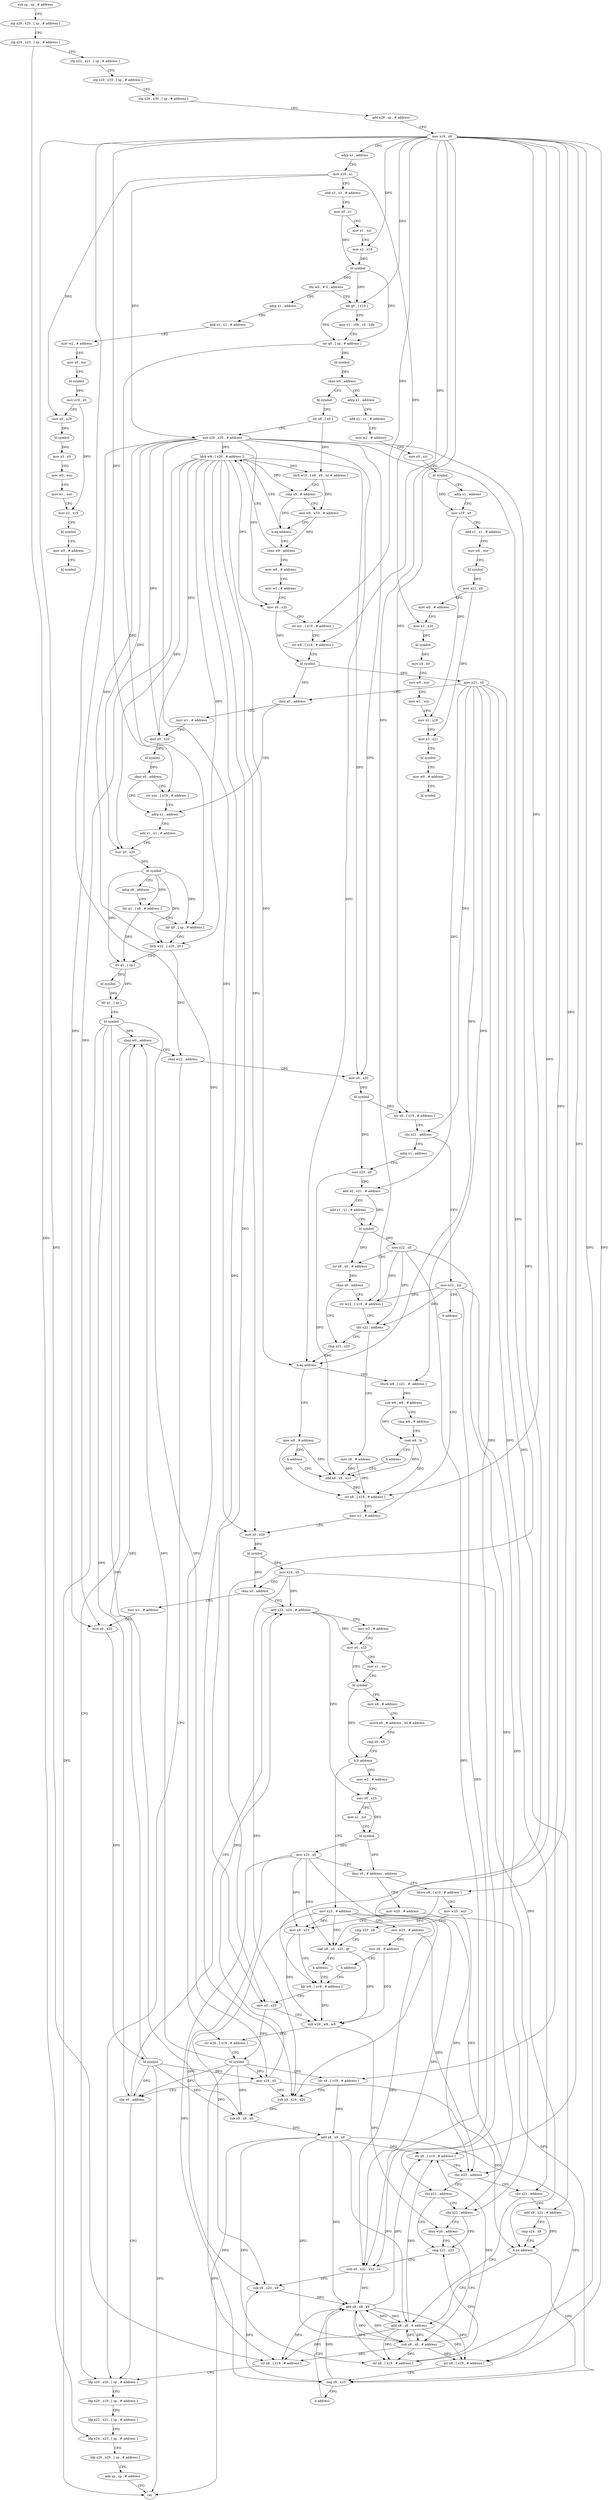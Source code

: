 digraph "func" {
"4205384" [label = "sub sp , sp , # address" ]
"4205388" [label = "stp x26 , x25 , [ sp , # address ]" ]
"4205392" [label = "stp x24 , x23 , [ sp , # address ]" ]
"4205396" [label = "stp x22 , x21 , [ sp , # address ]" ]
"4205400" [label = "stp x20 , x19 , [ sp , # address ]" ]
"4205404" [label = "stp x29 , x30 , [ sp , # address ]" ]
"4205408" [label = "add x29 , sp , # address" ]
"4205412" [label = "mov x19 , x0" ]
"4205416" [label = "adrp x3 , address" ]
"4205420" [label = "mov x20 , x1" ]
"4205424" [label = "add x3 , x3 , # address" ]
"4205428" [label = "mov x0 , x1" ]
"4205432" [label = "mov x1 , xzr" ]
"4205436" [label = "mov x2 , x19" ]
"4205440" [label = "bl symbol" ]
"4205444" [label = "tbz w0 , # 0 , address" ]
"4206012" [label = "adrp x1 , address" ]
"4205448" [label = "ldr q0 , [ x19 ]" ]
"4206016" [label = "add x1 , x1 , # address" ]
"4206020" [label = "mov w2 , # address" ]
"4206024" [label = "mov x0 , xzr" ]
"4206028" [label = "bl symbol" ]
"4206032" [label = "mov x19 , x0" ]
"4206036" [label = "mov x0 , x20" ]
"4206040" [label = "bl symbol" ]
"4206044" [label = "mov x3 , x0" ]
"4206048" [label = "mov w0 , wzr" ]
"4206052" [label = "mov w1 , wzr" ]
"4206056" [label = "mov x2 , x19" ]
"4206060" [label = "bl symbol" ]
"4206064" [label = "mov w0 , # address" ]
"4206068" [label = "bl symbol" ]
"4205452" [label = "mov v1 . 16b , v0 . 16b" ]
"4205456" [label = "str q0 , [ sp , # address ]" ]
"4205460" [label = "bl symbol" ]
"4205464" [label = "cbnz w0 , address" ]
"4206072" [label = "adrp x1 , address" ]
"4205468" [label = "bl symbol" ]
"4206076" [label = "add x1 , x1 , # address" ]
"4206080" [label = "mov w2 , # address" ]
"4206084" [label = "mov x0 , xzr" ]
"4206088" [label = "bl symbol" ]
"4206092" [label = "adrp x1 , address" ]
"4206096" [label = "mov x19 , x0" ]
"4206100" [label = "add x1 , x1 , # address" ]
"4206104" [label = "mov w0 , wzr" ]
"4206108" [label = "bl symbol" ]
"4206112" [label = "mov x21 , x0" ]
"4206116" [label = "mov w0 , # address" ]
"4206120" [label = "mov x1 , x20" ]
"4206124" [label = "bl symbol" ]
"4206128" [label = "mov x4 , x0" ]
"4206132" [label = "mov w0 , wzr" ]
"4206136" [label = "mov w1 , wzr" ]
"4206140" [label = "mov x2 , x19" ]
"4206144" [label = "mov x3 , x21" ]
"4206148" [label = "bl symbol" ]
"4206152" [label = "mov w0 , # address" ]
"4206156" [label = "bl symbol" ]
"4205472" [label = "ldr x8 , [ x0 ]" ]
"4205476" [label = "sub x20 , x20 , # address" ]
"4205480" [label = "ldrb w9 , [ x20 , # address ]!" ]
"4205484" [label = "ldrh w10 , [ x8 , x9 , lsl # address ]" ]
"4205488" [label = "cmp x9 , # address" ]
"4205492" [label = "and w9 , w10 , # address" ]
"4205496" [label = "b.eq address" ]
"4205500" [label = "cbnz w9 , address" ]
"4205504" [label = "mov w8 , # address" ]
"4205508" [label = "mov w1 , # address" ]
"4205512" [label = "mov x0 , x20" ]
"4205516" [label = "str xzr , [ x19 , # address ]" ]
"4205520" [label = "str w8 , [ x19 , # address ]" ]
"4205524" [label = "bl symbol" ]
"4205528" [label = "mov x21 , x0" ]
"4205532" [label = "cbnz x0 , address" ]
"4205556" [label = "adrp x1 , address" ]
"4205536" [label = "mov w1 , # address" ]
"4205560" [label = "add x1 , x1 , # address" ]
"4205564" [label = "mov x0 , x20" ]
"4205568" [label = "bl symbol" ]
"4205572" [label = "adrp x8 , address" ]
"4205576" [label = "ldr q1 , [ x8 , # address ]" ]
"4205580" [label = "ldr q0 , [ sp , # address ]" ]
"4205584" [label = "ldrb w22 , [ x20 , x0 ]" ]
"4205588" [label = "str q1 , [ sp ]" ]
"4205592" [label = "bl symbol" ]
"4205596" [label = "ldr q1 , [ sp ]" ]
"4205600" [label = "bl symbol" ]
"4205604" [label = "cbnz w0 , address" ]
"4205984" [label = "ldp x29 , x30 , [ sp , # address ]" ]
"4205608" [label = "cbnz w22 , address" ]
"4205540" [label = "mov x0 , x20" ]
"4205544" [label = "bl symbol" ]
"4205548" [label = "cbnz x0 , address" ]
"4205552" [label = "str wzr , [ x19 , # address ]" ]
"4205988" [label = "ldp x20 , x19 , [ sp , # address ]" ]
"4205992" [label = "ldp x22 , x21 , [ sp , # address ]" ]
"4205996" [label = "ldp x24 , x23 , [ sp , # address ]" ]
"4206000" [label = "ldp x26 , x25 , [ sp , # address ]" ]
"4206004" [label = "add sp , sp , # address" ]
"4206008" [label = "ret" ]
"4205612" [label = "mov x0 , x20" ]
"4205616" [label = "bl symbol" ]
"4205620" [label = "str x0 , [ x19 , # address ]" ]
"4205624" [label = "cbz x21 , address" ]
"4205696" [label = "mov x22 , xzr" ]
"4205628" [label = "adrp x1 , address" ]
"4205700" [label = "b address" ]
"4205724" [label = "mov w1 , # address" ]
"4205632" [label = "mov x23 , x0" ]
"4205636" [label = "add x0 , x21 , # address" ]
"4205640" [label = "add x1 , x1 , # address" ]
"4205644" [label = "bl symbol" ]
"4205648" [label = "mov x22 , x0" ]
"4205652" [label = "lsr x8 , x0 , # address" ]
"4205656" [label = "cbnz x8 , address" ]
"4205668" [label = "cmp x21 , x20" ]
"4205660" [label = "str w22 , [ x19 , # address ]" ]
"4205728" [label = "mov x0 , x20" ]
"4205732" [label = "bl symbol" ]
"4205736" [label = "mov x24 , x0" ]
"4205740" [label = "cbnz x0 , address" ]
"4205764" [label = "add x23 , x24 , # address" ]
"4205744" [label = "mov w1 , # address" ]
"4205672" [label = "b.eq address" ]
"4205704" [label = "mov w8 , # address" ]
"4205676" [label = "ldurb w8 , [ x21 , #- address ]" ]
"4205664" [label = "cbz x22 , address" ]
"4205712" [label = "mov x8 , # address" ]
"4205768" [label = "mov w2 , # address" ]
"4205772" [label = "mov x0 , x23" ]
"4205776" [label = "mov x1 , xzr" ]
"4205780" [label = "bl symbol" ]
"4205784" [label = "mov x8 , # address" ]
"4205788" [label = "movk x8 , # address , lsl # address" ]
"4205792" [label = "cmp x0 , x8" ]
"4205796" [label = "b.lt address" ]
"4205844" [label = "mov x23 , # address" ]
"4205800" [label = "mov w2 , # address" ]
"4205748" [label = "mov x0 , x20" ]
"4205752" [label = "bl symbol" ]
"4205756" [label = "mov x24 , x0" ]
"4205760" [label = "cbz x0 , address" ]
"4205708" [label = "b address" ]
"4205716" [label = "add x8 , x8 , x23" ]
"4205680" [label = "sub w8 , w8 , # address" ]
"4205684" [label = "cmp w8 , # address" ]
"4205688" [label = "cset w8 , hi" ]
"4205692" [label = "b address" ]
"4205848" [label = "mov w25 , # address" ]
"4205852" [label = "mov x8 , # address" ]
"4205856" [label = "b address" ]
"4205868" [label = "ldr w9 , [ x19 , # address ]" ]
"4205804" [label = "mov x0 , x23" ]
"4205808" [label = "mov x1 , xzr" ]
"4205812" [label = "bl symbol" ]
"4205816" [label = "mov x23 , x0" ]
"4205820" [label = "tbnz x0 , # address , address" ]
"4205860" [label = "mov w25 , # address" ]
"4205824" [label = "ldrsw x8 , [ x19 , # address ]" ]
"4205720" [label = "str x8 , [ x19 , # address ]" ]
"4205872" [label = "mov x0 , x20" ]
"4205876" [label = "sub w26 , w9 , w8" ]
"4205880" [label = "str w26 , [ x19 , # address ]" ]
"4205884" [label = "bl symbol" ]
"4205888" [label = "ldr x8 , [ x19 , # address ]" ]
"4205892" [label = "sub x9 , x24 , x20" ]
"4205896" [label = "sub x9 , x9 , x0" ]
"4205900" [label = "add x8 , x9 , x8" ]
"4205904" [label = "str x8 , [ x19 , # address ]" ]
"4205908" [label = "cbz w25 , address" ]
"4205944" [label = "cbz x21 , address" ]
"4205912" [label = "cbz x21 , address" ]
"4205864" [label = "mov x8 , x23" ]
"4205828" [label = "mov w25 , wzr" ]
"4205832" [label = "cmp x23 , x8" ]
"4205836" [label = "csel x8 , x8 , x23 , gt" ]
"4205840" [label = "b address" ]
"4205964" [label = "cmp x22 , x23" ]
"4205948" [label = "cbz x22 , address" ]
"4205928" [label = "add x8 , x8 , # address" ]
"4205916" [label = "add x9 , x21 , # address" ]
"4205968" [label = "csel x9 , x22 , x23 , cc" ]
"4205972" [label = "sub x9 , x23 , x9" ]
"4205976" [label = "add x8 , x8 , x9" ]
"4205952" [label = "cbnz w26 , address" ]
"4205932" [label = "str x8 , [ x19 , # address ]" ]
"4205936" [label = "neg x9 , x23" ]
"4205920" [label = "cmp x24 , x9" ]
"4205924" [label = "b.ne address" ]
"4205956" [label = "sub x8 , x8 , # address" ]
"4205980" [label = "str x8 , [ x19 , # address ]" ]
"4205940" [label = "b address" ]
"4205960" [label = "str x8 , [ x19 , # address ]" ]
"4205384" -> "4205388" [ label = "CFG" ]
"4205388" -> "4205392" [ label = "CFG" ]
"4205392" -> "4205396" [ label = "CFG" ]
"4205392" -> "4205996" [ label = "DFG" ]
"4205396" -> "4205400" [ label = "CFG" ]
"4205400" -> "4205404" [ label = "CFG" ]
"4205404" -> "4205408" [ label = "CFG" ]
"4205408" -> "4205412" [ label = "CFG" ]
"4205412" -> "4205416" [ label = "CFG" ]
"4205412" -> "4205436" [ label = "DFG" ]
"4205412" -> "4205448" [ label = "DFG" ]
"4205412" -> "4205516" [ label = "DFG" ]
"4205412" -> "4205520" [ label = "DFG" ]
"4205412" -> "4205552" [ label = "DFG" ]
"4205412" -> "4205620" [ label = "DFG" ]
"4205412" -> "4205660" [ label = "DFG" ]
"4205412" -> "4205720" [ label = "DFG" ]
"4205412" -> "4205868" [ label = "DFG" ]
"4205412" -> "4205880" [ label = "DFG" ]
"4205412" -> "4205888" [ label = "DFG" ]
"4205412" -> "4205904" [ label = "DFG" ]
"4205412" -> "4205824" [ label = "DFG" ]
"4205412" -> "4205932" [ label = "DFG" ]
"4205412" -> "4205960" [ label = "DFG" ]
"4205412" -> "4205980" [ label = "DFG" ]
"4205416" -> "4205420" [ label = "CFG" ]
"4205420" -> "4205424" [ label = "CFG" ]
"4205420" -> "4206036" [ label = "DFG" ]
"4205420" -> "4206120" [ label = "DFG" ]
"4205420" -> "4205476" [ label = "DFG" ]
"4205424" -> "4205428" [ label = "CFG" ]
"4205428" -> "4205432" [ label = "CFG" ]
"4205428" -> "4205440" [ label = "DFG" ]
"4205432" -> "4205436" [ label = "CFG" ]
"4205436" -> "4205440" [ label = "DFG" ]
"4205440" -> "4205444" [ label = "DFG" ]
"4205440" -> "4205448" [ label = "DFG" ]
"4205440" -> "4205456" [ label = "DFG" ]
"4205444" -> "4206012" [ label = "CFG" ]
"4205444" -> "4205448" [ label = "CFG" ]
"4206012" -> "4206016" [ label = "CFG" ]
"4205448" -> "4205452" [ label = "CFG" ]
"4205448" -> "4205456" [ label = "DFG" ]
"4206016" -> "4206020" [ label = "CFG" ]
"4206020" -> "4206024" [ label = "CFG" ]
"4206024" -> "4206028" [ label = "CFG" ]
"4206028" -> "4206032" [ label = "DFG" ]
"4206032" -> "4206036" [ label = "CFG" ]
"4206032" -> "4206056" [ label = "DFG" ]
"4206036" -> "4206040" [ label = "DFG" ]
"4206040" -> "4206044" [ label = "DFG" ]
"4206044" -> "4206048" [ label = "CFG" ]
"4206048" -> "4206052" [ label = "CFG" ]
"4206052" -> "4206056" [ label = "CFG" ]
"4206056" -> "4206060" [ label = "CFG" ]
"4206060" -> "4206064" [ label = "CFG" ]
"4206064" -> "4206068" [ label = "CFG" ]
"4205452" -> "4205456" [ label = "CFG" ]
"4205456" -> "4205460" [ label = "DFG" ]
"4205456" -> "4205580" [ label = "DFG" ]
"4205460" -> "4205464" [ label = "DFG" ]
"4205464" -> "4206072" [ label = "CFG" ]
"4205464" -> "4205468" [ label = "CFG" ]
"4206072" -> "4206076" [ label = "CFG" ]
"4205468" -> "4205472" [ label = "DFG" ]
"4206076" -> "4206080" [ label = "CFG" ]
"4206080" -> "4206084" [ label = "CFG" ]
"4206084" -> "4206088" [ label = "CFG" ]
"4206088" -> "4206092" [ label = "CFG" ]
"4206088" -> "4206096" [ label = "DFG" ]
"4206092" -> "4206096" [ label = "CFG" ]
"4206096" -> "4206100" [ label = "CFG" ]
"4206096" -> "4206140" [ label = "DFG" ]
"4206100" -> "4206104" [ label = "CFG" ]
"4206104" -> "4206108" [ label = "CFG" ]
"4206108" -> "4206112" [ label = "DFG" ]
"4206112" -> "4206116" [ label = "CFG" ]
"4206112" -> "4206144" [ label = "DFG" ]
"4206116" -> "4206120" [ label = "CFG" ]
"4206120" -> "4206124" [ label = "DFG" ]
"4206124" -> "4206128" [ label = "DFG" ]
"4206128" -> "4206132" [ label = "CFG" ]
"4206132" -> "4206136" [ label = "CFG" ]
"4206136" -> "4206140" [ label = "CFG" ]
"4206140" -> "4206144" [ label = "CFG" ]
"4206144" -> "4206148" [ label = "CFG" ]
"4206148" -> "4206152" [ label = "CFG" ]
"4206152" -> "4206156" [ label = "CFG" ]
"4205472" -> "4205476" [ label = "CFG" ]
"4205472" -> "4205484" [ label = "DFG" ]
"4205476" -> "4205480" [ label = "DFG" ]
"4205476" -> "4205512" [ label = "DFG" ]
"4205476" -> "4205564" [ label = "DFG" ]
"4205476" -> "4205584" [ label = "DFG" ]
"4205476" -> "4205540" [ label = "DFG" ]
"4205476" -> "4205612" [ label = "DFG" ]
"4205476" -> "4205728" [ label = "DFG" ]
"4205476" -> "4205672" [ label = "DFG" ]
"4205476" -> "4205748" [ label = "DFG" ]
"4205476" -> "4205872" [ label = "DFG" ]
"4205476" -> "4205892" [ label = "DFG" ]
"4205480" -> "4205484" [ label = "DFG" ]
"4205480" -> "4205512" [ label = "DFG" ]
"4205480" -> "4205564" [ label = "DFG" ]
"4205480" -> "4205584" [ label = "DFG" ]
"4205480" -> "4205540" [ label = "DFG" ]
"4205480" -> "4205612" [ label = "DFG" ]
"4205480" -> "4205728" [ label = "DFG" ]
"4205480" -> "4205672" [ label = "DFG" ]
"4205480" -> "4205748" [ label = "DFG" ]
"4205480" -> "4205872" [ label = "DFG" ]
"4205480" -> "4205892" [ label = "DFG" ]
"4205480" -> "4205488" [ label = "DFG" ]
"4205484" -> "4205488" [ label = "CFG" ]
"4205484" -> "4205492" [ label = "DFG" ]
"4205488" -> "4205492" [ label = "CFG" ]
"4205488" -> "4205496" [ label = "DFG" ]
"4205492" -> "4205496" [ label = "CFG" ]
"4205492" -> "4205500" [ label = "DFG" ]
"4205496" -> "4205480" [ label = "CFG" ]
"4205496" -> "4205500" [ label = "CFG" ]
"4205500" -> "4205480" [ label = "CFG" ]
"4205500" -> "4205504" [ label = "CFG" ]
"4205504" -> "4205508" [ label = "CFG" ]
"4205508" -> "4205512" [ label = "CFG" ]
"4205512" -> "4205516" [ label = "CFG" ]
"4205512" -> "4205524" [ label = "DFG" ]
"4205516" -> "4205520" [ label = "CFG" ]
"4205520" -> "4205524" [ label = "CFG" ]
"4205524" -> "4205528" [ label = "DFG" ]
"4205524" -> "4205532" [ label = "DFG" ]
"4205528" -> "4205532" [ label = "CFG" ]
"4205528" -> "4205624" [ label = "DFG" ]
"4205528" -> "4205636" [ label = "DFG" ]
"4205528" -> "4205672" [ label = "DFG" ]
"4205528" -> "4205676" [ label = "DFG" ]
"4205528" -> "4205944" [ label = "DFG" ]
"4205528" -> "4205912" [ label = "DFG" ]
"4205528" -> "4205916" [ label = "DFG" ]
"4205532" -> "4205556" [ label = "CFG" ]
"4205532" -> "4205536" [ label = "CFG" ]
"4205556" -> "4205560" [ label = "CFG" ]
"4205536" -> "4205540" [ label = "CFG" ]
"4205560" -> "4205564" [ label = "CFG" ]
"4205564" -> "4205568" [ label = "DFG" ]
"4205568" -> "4205572" [ label = "CFG" ]
"4205568" -> "4205584" [ label = "DFG" ]
"4205568" -> "4205580" [ label = "DFG" ]
"4205568" -> "4205576" [ label = "DFG" ]
"4205568" -> "4205588" [ label = "DFG" ]
"4205572" -> "4205576" [ label = "CFG" ]
"4205576" -> "4205580" [ label = "CFG" ]
"4205576" -> "4205588" [ label = "DFG" ]
"4205580" -> "4205584" [ label = "CFG" ]
"4205584" -> "4205588" [ label = "CFG" ]
"4205584" -> "4205608" [ label = "DFG" ]
"4205588" -> "4205592" [ label = "DFG" ]
"4205588" -> "4205596" [ label = "DFG" ]
"4205592" -> "4205596" [ label = "DFG" ]
"4205596" -> "4205600" [ label = "CFG" ]
"4205600" -> "4205604" [ label = "DFG" ]
"4205600" -> "4206008" [ label = "DFG" ]
"4205600" -> "4205756" [ label = "DFG" ]
"4205600" -> "4205760" [ label = "DFG" ]
"4205600" -> "4205896" [ label = "DFG" ]
"4205604" -> "4205984" [ label = "CFG" ]
"4205604" -> "4205608" [ label = "CFG" ]
"4205984" -> "4205988" [ label = "CFG" ]
"4205608" -> "4205984" [ label = "CFG" ]
"4205608" -> "4205612" [ label = "CFG" ]
"4205540" -> "4205544" [ label = "DFG" ]
"4205544" -> "4205548" [ label = "DFG" ]
"4205548" -> "4205556" [ label = "CFG" ]
"4205548" -> "4205552" [ label = "CFG" ]
"4205552" -> "4205556" [ label = "CFG" ]
"4205988" -> "4205992" [ label = "CFG" ]
"4205992" -> "4205996" [ label = "CFG" ]
"4205996" -> "4206000" [ label = "CFG" ]
"4206000" -> "4206004" [ label = "CFG" ]
"4206004" -> "4206008" [ label = "CFG" ]
"4205612" -> "4205616" [ label = "DFG" ]
"4205616" -> "4205620" [ label = "DFG" ]
"4205616" -> "4205632" [ label = "DFG" ]
"4205620" -> "4205624" [ label = "CFG" ]
"4205624" -> "4205696" [ label = "CFG" ]
"4205624" -> "4205628" [ label = "CFG" ]
"4205696" -> "4205700" [ label = "CFG" ]
"4205696" -> "4205660" [ label = "DFG" ]
"4205696" -> "4205664" [ label = "DFG" ]
"4205696" -> "4205968" [ label = "DFG" ]
"4205696" -> "4205948" [ label = "DFG" ]
"4205628" -> "4205632" [ label = "CFG" ]
"4205700" -> "4205724" [ label = "CFG" ]
"4205724" -> "4205728" [ label = "CFG" ]
"4205632" -> "4205636" [ label = "CFG" ]
"4205632" -> "4205716" [ label = "DFG" ]
"4205636" -> "4205640" [ label = "CFG" ]
"4205636" -> "4205644" [ label = "DFG" ]
"4205640" -> "4205644" [ label = "CFG" ]
"4205644" -> "4205648" [ label = "DFG" ]
"4205644" -> "4205652" [ label = "DFG" ]
"4205648" -> "4205652" [ label = "CFG" ]
"4205648" -> "4205660" [ label = "DFG" ]
"4205648" -> "4205664" [ label = "DFG" ]
"4205648" -> "4205968" [ label = "DFG" ]
"4205648" -> "4205948" [ label = "DFG" ]
"4205652" -> "4205656" [ label = "DFG" ]
"4205656" -> "4205668" [ label = "CFG" ]
"4205656" -> "4205660" [ label = "CFG" ]
"4205668" -> "4205672" [ label = "CFG" ]
"4205660" -> "4205664" [ label = "CFG" ]
"4205728" -> "4205732" [ label = "DFG" ]
"4205732" -> "4205736" [ label = "DFG" ]
"4205732" -> "4205740" [ label = "DFG" ]
"4205736" -> "4205740" [ label = "CFG" ]
"4205736" -> "4205764" [ label = "DFG" ]
"4205736" -> "4205892" [ label = "DFG" ]
"4205736" -> "4205924" [ label = "DFG" ]
"4205740" -> "4205764" [ label = "CFG" ]
"4205740" -> "4205744" [ label = "CFG" ]
"4205764" -> "4205768" [ label = "CFG" ]
"4205764" -> "4205772" [ label = "DFG" ]
"4205764" -> "4205804" [ label = "DFG" ]
"4205744" -> "4205748" [ label = "CFG" ]
"4205672" -> "4205704" [ label = "CFG" ]
"4205672" -> "4205676" [ label = "CFG" ]
"4205704" -> "4205708" [ label = "CFG" ]
"4205704" -> "4205716" [ label = "DFG" ]
"4205704" -> "4205720" [ label = "DFG" ]
"4205676" -> "4205680" [ label = "DFG" ]
"4205664" -> "4205712" [ label = "CFG" ]
"4205664" -> "4205668" [ label = "CFG" ]
"4205712" -> "4205716" [ label = "DFG" ]
"4205712" -> "4205720" [ label = "DFG" ]
"4205768" -> "4205772" [ label = "CFG" ]
"4205772" -> "4205776" [ label = "CFG" ]
"4205772" -> "4205780" [ label = "DFG" ]
"4205776" -> "4205780" [ label = "CFG" ]
"4205780" -> "4205784" [ label = "CFG" ]
"4205780" -> "4205796" [ label = "DFG" ]
"4205784" -> "4205788" [ label = "CFG" ]
"4205788" -> "4205792" [ label = "CFG" ]
"4205792" -> "4205796" [ label = "CFG" ]
"4205796" -> "4205844" [ label = "CFG" ]
"4205796" -> "4205800" [ label = "CFG" ]
"4205844" -> "4205848" [ label = "CFG" ]
"4205844" -> "4205864" [ label = "DFG" ]
"4205844" -> "4205836" [ label = "DFG" ]
"4205844" -> "4205968" [ label = "DFG" ]
"4205844" -> "4205936" [ label = "DFG" ]
"4205844" -> "4205972" [ label = "DFG" ]
"4205800" -> "4205804" [ label = "CFG" ]
"4205748" -> "4205752" [ label = "DFG" ]
"4205752" -> "4205756" [ label = "DFG" ]
"4205752" -> "4205604" [ label = "DFG" ]
"4205752" -> "4206008" [ label = "DFG" ]
"4205752" -> "4205760" [ label = "DFG" ]
"4205752" -> "4205896" [ label = "DFG" ]
"4205756" -> "4205760" [ label = "CFG" ]
"4205756" -> "4205764" [ label = "DFG" ]
"4205756" -> "4205892" [ label = "DFG" ]
"4205756" -> "4205924" [ label = "DFG" ]
"4205760" -> "4205984" [ label = "CFG" ]
"4205760" -> "4205764" [ label = "CFG" ]
"4205708" -> "4205716" [ label = "CFG" ]
"4205716" -> "4205720" [ label = "DFG" ]
"4205680" -> "4205684" [ label = "CFG" ]
"4205680" -> "4205688" [ label = "DFG" ]
"4205684" -> "4205688" [ label = "CFG" ]
"4205688" -> "4205692" [ label = "CFG" ]
"4205688" -> "4205720" [ label = "DFG" ]
"4205688" -> "4205716" [ label = "DFG" ]
"4205692" -> "4205716" [ label = "CFG" ]
"4205848" -> "4205852" [ label = "CFG" ]
"4205848" -> "4205908" [ label = "DFG" ]
"4205852" -> "4205856" [ label = "CFG" ]
"4205852" -> "4205876" [ label = "DFG" ]
"4205856" -> "4205868" [ label = "CFG" ]
"4205868" -> "4205872" [ label = "CFG" ]
"4205868" -> "4205876" [ label = "DFG" ]
"4205804" -> "4205808" [ label = "CFG" ]
"4205804" -> "4205812" [ label = "DFG" ]
"4205808" -> "4205812" [ label = "CFG" ]
"4205812" -> "4205816" [ label = "DFG" ]
"4205812" -> "4205820" [ label = "DFG" ]
"4205816" -> "4205820" [ label = "CFG" ]
"4205816" -> "4205864" [ label = "DFG" ]
"4205816" -> "4205836" [ label = "DFG" ]
"4205816" -> "4205968" [ label = "DFG" ]
"4205816" -> "4205936" [ label = "DFG" ]
"4205816" -> "4205972" [ label = "DFG" ]
"4205820" -> "4205860" [ label = "CFG" ]
"4205820" -> "4205824" [ label = "CFG" ]
"4205860" -> "4205864" [ label = "CFG" ]
"4205860" -> "4205908" [ label = "DFG" ]
"4205824" -> "4205828" [ label = "CFG" ]
"4205824" -> "4205836" [ label = "DFG" ]
"4205720" -> "4205724" [ label = "CFG" ]
"4205872" -> "4205876" [ label = "CFG" ]
"4205872" -> "4205884" [ label = "DFG" ]
"4205876" -> "4205880" [ label = "DFG" ]
"4205876" -> "4205952" [ label = "DFG" ]
"4205880" -> "4205884" [ label = "CFG" ]
"4205884" -> "4205888" [ label = "CFG" ]
"4205884" -> "4205604" [ label = "DFG" ]
"4205884" -> "4205756" [ label = "DFG" ]
"4205884" -> "4205760" [ label = "DFG" ]
"4205884" -> "4206008" [ label = "DFG" ]
"4205884" -> "4205896" [ label = "DFG" ]
"4205888" -> "4205892" [ label = "CFG" ]
"4205888" -> "4205900" [ label = "DFG" ]
"4205892" -> "4205896" [ label = "DFG" ]
"4205896" -> "4205900" [ label = "DFG" ]
"4205900" -> "4205904" [ label = "DFG" ]
"4205900" -> "4205928" [ label = "DFG" ]
"4205900" -> "4205932" [ label = "DFG" ]
"4205900" -> "4205956" [ label = "DFG" ]
"4205900" -> "4205960" [ label = "DFG" ]
"4205900" -> "4205976" [ label = "DFG" ]
"4205900" -> "4205980" [ label = "DFG" ]
"4205904" -> "4205908" [ label = "CFG" ]
"4205908" -> "4205944" [ label = "CFG" ]
"4205908" -> "4205912" [ label = "CFG" ]
"4205944" -> "4205964" [ label = "CFG" ]
"4205944" -> "4205948" [ label = "CFG" ]
"4205912" -> "4205928" [ label = "CFG" ]
"4205912" -> "4205916" [ label = "CFG" ]
"4205864" -> "4205868" [ label = "CFG" ]
"4205864" -> "4205876" [ label = "DFG" ]
"4205828" -> "4205832" [ label = "CFG" ]
"4205828" -> "4205908" [ label = "DFG" ]
"4205832" -> "4205836" [ label = "CFG" ]
"4205836" -> "4205840" [ label = "CFG" ]
"4205836" -> "4205876" [ label = "DFG" ]
"4205840" -> "4205868" [ label = "CFG" ]
"4205964" -> "4205968" [ label = "CFG" ]
"4205948" -> "4205964" [ label = "CFG" ]
"4205948" -> "4205952" [ label = "CFG" ]
"4205928" -> "4205932" [ label = "DFG" ]
"4205928" -> "4205904" [ label = "DFG" ]
"4205928" -> "4205956" [ label = "DFG" ]
"4205928" -> "4205960" [ label = "DFG" ]
"4205928" -> "4205976" [ label = "DFG" ]
"4205928" -> "4205980" [ label = "DFG" ]
"4205916" -> "4205920" [ label = "CFG" ]
"4205916" -> "4205924" [ label = "DFG" ]
"4205968" -> "4205972" [ label = "DFG" ]
"4205968" -> "4205976" [ label = "DFG" ]
"4205972" -> "4205976" [ label = "DFG" ]
"4205976" -> "4205980" [ label = "DFG" ]
"4205976" -> "4205904" [ label = "DFG" ]
"4205976" -> "4205928" [ label = "DFG" ]
"4205976" -> "4205932" [ label = "DFG" ]
"4205976" -> "4205956" [ label = "DFG" ]
"4205976" -> "4205960" [ label = "DFG" ]
"4205952" -> "4205964" [ label = "CFG" ]
"4205952" -> "4205956" [ label = "CFG" ]
"4205932" -> "4205936" [ label = "CFG" ]
"4205936" -> "4205940" [ label = "CFG" ]
"4205936" -> "4205972" [ label = "DFG" ]
"4205936" -> "4205976" [ label = "DFG" ]
"4205920" -> "4205924" [ label = "CFG" ]
"4205924" -> "4205936" [ label = "CFG" ]
"4205924" -> "4205928" [ label = "CFG" ]
"4205956" -> "4205960" [ label = "DFG" ]
"4205956" -> "4205904" [ label = "DFG" ]
"4205956" -> "4205928" [ label = "DFG" ]
"4205956" -> "4205932" [ label = "DFG" ]
"4205956" -> "4205976" [ label = "DFG" ]
"4205956" -> "4205980" [ label = "DFG" ]
"4205980" -> "4205984" [ label = "CFG" ]
"4205940" -> "4205976" [ label = "CFG" ]
"4205960" -> "4205964" [ label = "CFG" ]
}
